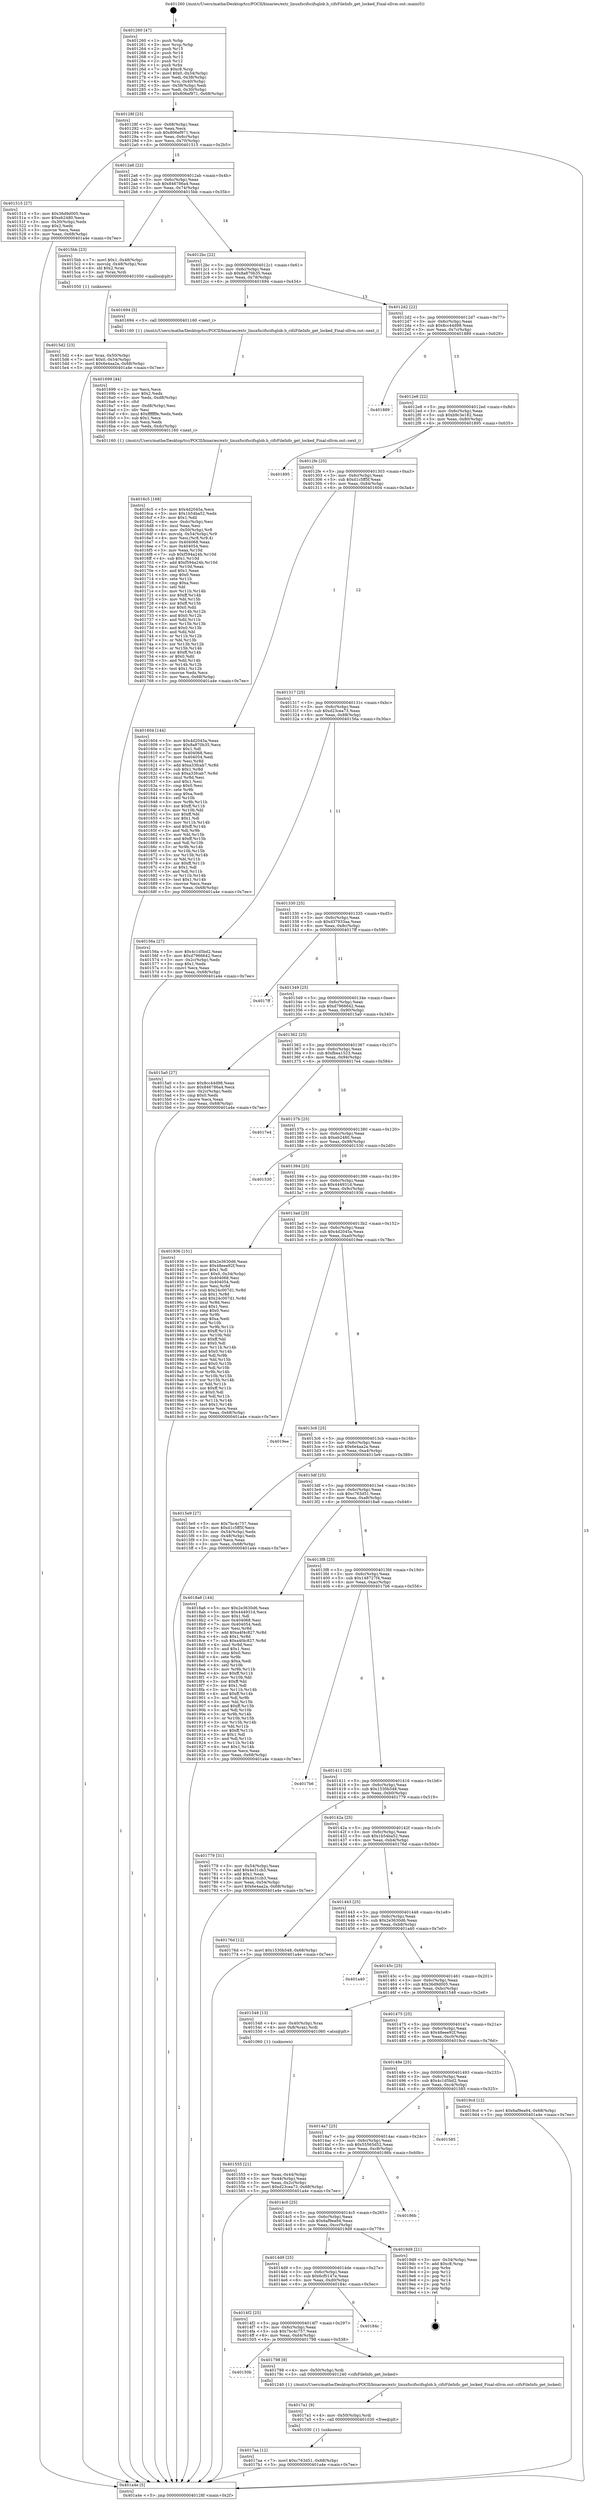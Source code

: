 digraph "0x401260" {
  label = "0x401260 (/mnt/c/Users/mathe/Desktop/tcc/POCII/binaries/extr_linuxfscifscifsglob.h_cifsFileInfo_get_locked_Final-ollvm.out::main(0))"
  labelloc = "t"
  node[shape=record]

  Entry [label="",width=0.3,height=0.3,shape=circle,fillcolor=black,style=filled]
  "0x40128f" [label="{
     0x40128f [23]\l
     | [instrs]\l
     &nbsp;&nbsp;0x40128f \<+3\>: mov -0x68(%rbp),%eax\l
     &nbsp;&nbsp;0x401292 \<+2\>: mov %eax,%ecx\l
     &nbsp;&nbsp;0x401294 \<+6\>: sub $0x806ef971,%ecx\l
     &nbsp;&nbsp;0x40129a \<+3\>: mov %eax,-0x6c(%rbp)\l
     &nbsp;&nbsp;0x40129d \<+3\>: mov %ecx,-0x70(%rbp)\l
     &nbsp;&nbsp;0x4012a0 \<+6\>: je 0000000000401515 \<main+0x2b5\>\l
  }"]
  "0x401515" [label="{
     0x401515 [27]\l
     | [instrs]\l
     &nbsp;&nbsp;0x401515 \<+5\>: mov $0x36d9d005,%eax\l
     &nbsp;&nbsp;0x40151a \<+5\>: mov $0xeb2480,%ecx\l
     &nbsp;&nbsp;0x40151f \<+3\>: mov -0x30(%rbp),%edx\l
     &nbsp;&nbsp;0x401522 \<+3\>: cmp $0x2,%edx\l
     &nbsp;&nbsp;0x401525 \<+3\>: cmovne %ecx,%eax\l
     &nbsp;&nbsp;0x401528 \<+3\>: mov %eax,-0x68(%rbp)\l
     &nbsp;&nbsp;0x40152b \<+5\>: jmp 0000000000401a4e \<main+0x7ee\>\l
  }"]
  "0x4012a6" [label="{
     0x4012a6 [22]\l
     | [instrs]\l
     &nbsp;&nbsp;0x4012a6 \<+5\>: jmp 00000000004012ab \<main+0x4b\>\l
     &nbsp;&nbsp;0x4012ab \<+3\>: mov -0x6c(%rbp),%eax\l
     &nbsp;&nbsp;0x4012ae \<+5\>: sub $0x846786a4,%eax\l
     &nbsp;&nbsp;0x4012b3 \<+3\>: mov %eax,-0x74(%rbp)\l
     &nbsp;&nbsp;0x4012b6 \<+6\>: je 00000000004015bb \<main+0x35b\>\l
  }"]
  "0x401a4e" [label="{
     0x401a4e [5]\l
     | [instrs]\l
     &nbsp;&nbsp;0x401a4e \<+5\>: jmp 000000000040128f \<main+0x2f\>\l
  }"]
  "0x401260" [label="{
     0x401260 [47]\l
     | [instrs]\l
     &nbsp;&nbsp;0x401260 \<+1\>: push %rbp\l
     &nbsp;&nbsp;0x401261 \<+3\>: mov %rsp,%rbp\l
     &nbsp;&nbsp;0x401264 \<+2\>: push %r15\l
     &nbsp;&nbsp;0x401266 \<+2\>: push %r14\l
     &nbsp;&nbsp;0x401268 \<+2\>: push %r13\l
     &nbsp;&nbsp;0x40126a \<+2\>: push %r12\l
     &nbsp;&nbsp;0x40126c \<+1\>: push %rbx\l
     &nbsp;&nbsp;0x40126d \<+7\>: sub $0xc8,%rsp\l
     &nbsp;&nbsp;0x401274 \<+7\>: movl $0x0,-0x34(%rbp)\l
     &nbsp;&nbsp;0x40127b \<+3\>: mov %edi,-0x38(%rbp)\l
     &nbsp;&nbsp;0x40127e \<+4\>: mov %rsi,-0x40(%rbp)\l
     &nbsp;&nbsp;0x401282 \<+3\>: mov -0x38(%rbp),%edi\l
     &nbsp;&nbsp;0x401285 \<+3\>: mov %edi,-0x30(%rbp)\l
     &nbsp;&nbsp;0x401288 \<+7\>: movl $0x806ef971,-0x68(%rbp)\l
  }"]
  Exit [label="",width=0.3,height=0.3,shape=circle,fillcolor=black,style=filled,peripheries=2]
  "0x4015bb" [label="{
     0x4015bb [23]\l
     | [instrs]\l
     &nbsp;&nbsp;0x4015bb \<+7\>: movl $0x1,-0x48(%rbp)\l
     &nbsp;&nbsp;0x4015c2 \<+4\>: movslq -0x48(%rbp),%rax\l
     &nbsp;&nbsp;0x4015c6 \<+4\>: shl $0x2,%rax\l
     &nbsp;&nbsp;0x4015ca \<+3\>: mov %rax,%rdi\l
     &nbsp;&nbsp;0x4015cd \<+5\>: call 0000000000401050 \<malloc@plt\>\l
     | [calls]\l
     &nbsp;&nbsp;0x401050 \{1\} (unknown)\l
  }"]
  "0x4012bc" [label="{
     0x4012bc [22]\l
     | [instrs]\l
     &nbsp;&nbsp;0x4012bc \<+5\>: jmp 00000000004012c1 \<main+0x61\>\l
     &nbsp;&nbsp;0x4012c1 \<+3\>: mov -0x6c(%rbp),%eax\l
     &nbsp;&nbsp;0x4012c4 \<+5\>: sub $0x8a870b35,%eax\l
     &nbsp;&nbsp;0x4012c9 \<+3\>: mov %eax,-0x78(%rbp)\l
     &nbsp;&nbsp;0x4012cc \<+6\>: je 0000000000401694 \<main+0x434\>\l
  }"]
  "0x4017aa" [label="{
     0x4017aa [12]\l
     | [instrs]\l
     &nbsp;&nbsp;0x4017aa \<+7\>: movl $0xc763d51,-0x68(%rbp)\l
     &nbsp;&nbsp;0x4017b1 \<+5\>: jmp 0000000000401a4e \<main+0x7ee\>\l
  }"]
  "0x401694" [label="{
     0x401694 [5]\l
     | [instrs]\l
     &nbsp;&nbsp;0x401694 \<+5\>: call 0000000000401160 \<next_i\>\l
     | [calls]\l
     &nbsp;&nbsp;0x401160 \{1\} (/mnt/c/Users/mathe/Desktop/tcc/POCII/binaries/extr_linuxfscifscifsglob.h_cifsFileInfo_get_locked_Final-ollvm.out::next_i)\l
  }"]
  "0x4012d2" [label="{
     0x4012d2 [22]\l
     | [instrs]\l
     &nbsp;&nbsp;0x4012d2 \<+5\>: jmp 00000000004012d7 \<main+0x77\>\l
     &nbsp;&nbsp;0x4012d7 \<+3\>: mov -0x6c(%rbp),%eax\l
     &nbsp;&nbsp;0x4012da \<+5\>: sub $0x8cc44d98,%eax\l
     &nbsp;&nbsp;0x4012df \<+3\>: mov %eax,-0x7c(%rbp)\l
     &nbsp;&nbsp;0x4012e2 \<+6\>: je 0000000000401889 \<main+0x629\>\l
  }"]
  "0x4017a1" [label="{
     0x4017a1 [9]\l
     | [instrs]\l
     &nbsp;&nbsp;0x4017a1 \<+4\>: mov -0x50(%rbp),%rdi\l
     &nbsp;&nbsp;0x4017a5 \<+5\>: call 0000000000401030 \<free@plt\>\l
     | [calls]\l
     &nbsp;&nbsp;0x401030 \{1\} (unknown)\l
  }"]
  "0x401889" [label="{
     0x401889\l
  }", style=dashed]
  "0x4012e8" [label="{
     0x4012e8 [22]\l
     | [instrs]\l
     &nbsp;&nbsp;0x4012e8 \<+5\>: jmp 00000000004012ed \<main+0x8d\>\l
     &nbsp;&nbsp;0x4012ed \<+3\>: mov -0x6c(%rbp),%eax\l
     &nbsp;&nbsp;0x4012f0 \<+5\>: sub $0xb9c3e182,%eax\l
     &nbsp;&nbsp;0x4012f5 \<+3\>: mov %eax,-0x80(%rbp)\l
     &nbsp;&nbsp;0x4012f8 \<+6\>: je 0000000000401895 \<main+0x635\>\l
  }"]
  "0x40150b" [label="{
     0x40150b\l
  }", style=dashed]
  "0x401895" [label="{
     0x401895\l
  }", style=dashed]
  "0x4012fe" [label="{
     0x4012fe [25]\l
     | [instrs]\l
     &nbsp;&nbsp;0x4012fe \<+5\>: jmp 0000000000401303 \<main+0xa3\>\l
     &nbsp;&nbsp;0x401303 \<+3\>: mov -0x6c(%rbp),%eax\l
     &nbsp;&nbsp;0x401306 \<+5\>: sub $0xd1c5ff5f,%eax\l
     &nbsp;&nbsp;0x40130b \<+6\>: mov %eax,-0x84(%rbp)\l
     &nbsp;&nbsp;0x401311 \<+6\>: je 0000000000401604 \<main+0x3a4\>\l
  }"]
  "0x401798" [label="{
     0x401798 [9]\l
     | [instrs]\l
     &nbsp;&nbsp;0x401798 \<+4\>: mov -0x50(%rbp),%rdi\l
     &nbsp;&nbsp;0x40179c \<+5\>: call 0000000000401240 \<cifsFileInfo_get_locked\>\l
     | [calls]\l
     &nbsp;&nbsp;0x401240 \{1\} (/mnt/c/Users/mathe/Desktop/tcc/POCII/binaries/extr_linuxfscifscifsglob.h_cifsFileInfo_get_locked_Final-ollvm.out::cifsFileInfo_get_locked)\l
  }"]
  "0x401604" [label="{
     0x401604 [144]\l
     | [instrs]\l
     &nbsp;&nbsp;0x401604 \<+5\>: mov $0x4d2045a,%eax\l
     &nbsp;&nbsp;0x401609 \<+5\>: mov $0x8a870b35,%ecx\l
     &nbsp;&nbsp;0x40160e \<+2\>: mov $0x1,%dl\l
     &nbsp;&nbsp;0x401610 \<+7\>: mov 0x404068,%esi\l
     &nbsp;&nbsp;0x401617 \<+7\>: mov 0x404054,%edi\l
     &nbsp;&nbsp;0x40161e \<+3\>: mov %esi,%r8d\l
     &nbsp;&nbsp;0x401621 \<+7\>: add $0xa33fcab7,%r8d\l
     &nbsp;&nbsp;0x401628 \<+4\>: sub $0x1,%r8d\l
     &nbsp;&nbsp;0x40162c \<+7\>: sub $0xa33fcab7,%r8d\l
     &nbsp;&nbsp;0x401633 \<+4\>: imul %r8d,%esi\l
     &nbsp;&nbsp;0x401637 \<+3\>: and $0x1,%esi\l
     &nbsp;&nbsp;0x40163a \<+3\>: cmp $0x0,%esi\l
     &nbsp;&nbsp;0x40163d \<+4\>: sete %r9b\l
     &nbsp;&nbsp;0x401641 \<+3\>: cmp $0xa,%edi\l
     &nbsp;&nbsp;0x401644 \<+4\>: setl %r10b\l
     &nbsp;&nbsp;0x401648 \<+3\>: mov %r9b,%r11b\l
     &nbsp;&nbsp;0x40164b \<+4\>: xor $0xff,%r11b\l
     &nbsp;&nbsp;0x40164f \<+3\>: mov %r10b,%bl\l
     &nbsp;&nbsp;0x401652 \<+3\>: xor $0xff,%bl\l
     &nbsp;&nbsp;0x401655 \<+3\>: xor $0x1,%dl\l
     &nbsp;&nbsp;0x401658 \<+3\>: mov %r11b,%r14b\l
     &nbsp;&nbsp;0x40165b \<+4\>: and $0xff,%r14b\l
     &nbsp;&nbsp;0x40165f \<+3\>: and %dl,%r9b\l
     &nbsp;&nbsp;0x401662 \<+3\>: mov %bl,%r15b\l
     &nbsp;&nbsp;0x401665 \<+4\>: and $0xff,%r15b\l
     &nbsp;&nbsp;0x401669 \<+3\>: and %dl,%r10b\l
     &nbsp;&nbsp;0x40166c \<+3\>: or %r9b,%r14b\l
     &nbsp;&nbsp;0x40166f \<+3\>: or %r10b,%r15b\l
     &nbsp;&nbsp;0x401672 \<+3\>: xor %r15b,%r14b\l
     &nbsp;&nbsp;0x401675 \<+3\>: or %bl,%r11b\l
     &nbsp;&nbsp;0x401678 \<+4\>: xor $0xff,%r11b\l
     &nbsp;&nbsp;0x40167c \<+3\>: or $0x1,%dl\l
     &nbsp;&nbsp;0x40167f \<+3\>: and %dl,%r11b\l
     &nbsp;&nbsp;0x401682 \<+3\>: or %r11b,%r14b\l
     &nbsp;&nbsp;0x401685 \<+4\>: test $0x1,%r14b\l
     &nbsp;&nbsp;0x401689 \<+3\>: cmovne %ecx,%eax\l
     &nbsp;&nbsp;0x40168c \<+3\>: mov %eax,-0x68(%rbp)\l
     &nbsp;&nbsp;0x40168f \<+5\>: jmp 0000000000401a4e \<main+0x7ee\>\l
  }"]
  "0x401317" [label="{
     0x401317 [25]\l
     | [instrs]\l
     &nbsp;&nbsp;0x401317 \<+5\>: jmp 000000000040131c \<main+0xbc\>\l
     &nbsp;&nbsp;0x40131c \<+3\>: mov -0x6c(%rbp),%eax\l
     &nbsp;&nbsp;0x40131f \<+5\>: sub $0xd23cea73,%eax\l
     &nbsp;&nbsp;0x401324 \<+6\>: mov %eax,-0x88(%rbp)\l
     &nbsp;&nbsp;0x40132a \<+6\>: je 000000000040156a \<main+0x30a\>\l
  }"]
  "0x4014f2" [label="{
     0x4014f2 [25]\l
     | [instrs]\l
     &nbsp;&nbsp;0x4014f2 \<+5\>: jmp 00000000004014f7 \<main+0x297\>\l
     &nbsp;&nbsp;0x4014f7 \<+3\>: mov -0x6c(%rbp),%eax\l
     &nbsp;&nbsp;0x4014fa \<+5\>: sub $0x7bc4c757,%eax\l
     &nbsp;&nbsp;0x4014ff \<+6\>: mov %eax,-0xd4(%rbp)\l
     &nbsp;&nbsp;0x401505 \<+6\>: je 0000000000401798 \<main+0x538\>\l
  }"]
  "0x40156a" [label="{
     0x40156a [27]\l
     | [instrs]\l
     &nbsp;&nbsp;0x40156a \<+5\>: mov $0x4c1d5bd2,%eax\l
     &nbsp;&nbsp;0x40156f \<+5\>: mov $0xd7966642,%ecx\l
     &nbsp;&nbsp;0x401574 \<+3\>: mov -0x2c(%rbp),%edx\l
     &nbsp;&nbsp;0x401577 \<+3\>: cmp $0x1,%edx\l
     &nbsp;&nbsp;0x40157a \<+3\>: cmovl %ecx,%eax\l
     &nbsp;&nbsp;0x40157d \<+3\>: mov %eax,-0x68(%rbp)\l
     &nbsp;&nbsp;0x401580 \<+5\>: jmp 0000000000401a4e \<main+0x7ee\>\l
  }"]
  "0x401330" [label="{
     0x401330 [25]\l
     | [instrs]\l
     &nbsp;&nbsp;0x401330 \<+5\>: jmp 0000000000401335 \<main+0xd5\>\l
     &nbsp;&nbsp;0x401335 \<+3\>: mov -0x6c(%rbp),%eax\l
     &nbsp;&nbsp;0x401338 \<+5\>: sub $0xd37933aa,%eax\l
     &nbsp;&nbsp;0x40133d \<+6\>: mov %eax,-0x8c(%rbp)\l
     &nbsp;&nbsp;0x401343 \<+6\>: je 00000000004017ff \<main+0x59f\>\l
  }"]
  "0x40184c" [label="{
     0x40184c\l
  }", style=dashed]
  "0x4017ff" [label="{
     0x4017ff\l
  }", style=dashed]
  "0x401349" [label="{
     0x401349 [25]\l
     | [instrs]\l
     &nbsp;&nbsp;0x401349 \<+5\>: jmp 000000000040134e \<main+0xee\>\l
     &nbsp;&nbsp;0x40134e \<+3\>: mov -0x6c(%rbp),%eax\l
     &nbsp;&nbsp;0x401351 \<+5\>: sub $0xd7966642,%eax\l
     &nbsp;&nbsp;0x401356 \<+6\>: mov %eax,-0x90(%rbp)\l
     &nbsp;&nbsp;0x40135c \<+6\>: je 00000000004015a0 \<main+0x340\>\l
  }"]
  "0x4014d9" [label="{
     0x4014d9 [25]\l
     | [instrs]\l
     &nbsp;&nbsp;0x4014d9 \<+5\>: jmp 00000000004014de \<main+0x27e\>\l
     &nbsp;&nbsp;0x4014de \<+3\>: mov -0x6c(%rbp),%eax\l
     &nbsp;&nbsp;0x4014e1 \<+5\>: sub $0x6cf0147e,%eax\l
     &nbsp;&nbsp;0x4014e6 \<+6\>: mov %eax,-0xd0(%rbp)\l
     &nbsp;&nbsp;0x4014ec \<+6\>: je 000000000040184c \<main+0x5ec\>\l
  }"]
  "0x4015a0" [label="{
     0x4015a0 [27]\l
     | [instrs]\l
     &nbsp;&nbsp;0x4015a0 \<+5\>: mov $0x8cc44d98,%eax\l
     &nbsp;&nbsp;0x4015a5 \<+5\>: mov $0x846786a4,%ecx\l
     &nbsp;&nbsp;0x4015aa \<+3\>: mov -0x2c(%rbp),%edx\l
     &nbsp;&nbsp;0x4015ad \<+3\>: cmp $0x0,%edx\l
     &nbsp;&nbsp;0x4015b0 \<+3\>: cmove %ecx,%eax\l
     &nbsp;&nbsp;0x4015b3 \<+3\>: mov %eax,-0x68(%rbp)\l
     &nbsp;&nbsp;0x4015b6 \<+5\>: jmp 0000000000401a4e \<main+0x7ee\>\l
  }"]
  "0x401362" [label="{
     0x401362 [25]\l
     | [instrs]\l
     &nbsp;&nbsp;0x401362 \<+5\>: jmp 0000000000401367 \<main+0x107\>\l
     &nbsp;&nbsp;0x401367 \<+3\>: mov -0x6c(%rbp),%eax\l
     &nbsp;&nbsp;0x40136a \<+5\>: sub $0xfbea1523,%eax\l
     &nbsp;&nbsp;0x40136f \<+6\>: mov %eax,-0x94(%rbp)\l
     &nbsp;&nbsp;0x401375 \<+6\>: je 00000000004017e4 \<main+0x584\>\l
  }"]
  "0x4019d9" [label="{
     0x4019d9 [21]\l
     | [instrs]\l
     &nbsp;&nbsp;0x4019d9 \<+3\>: mov -0x34(%rbp),%eax\l
     &nbsp;&nbsp;0x4019dc \<+7\>: add $0xc8,%rsp\l
     &nbsp;&nbsp;0x4019e3 \<+1\>: pop %rbx\l
     &nbsp;&nbsp;0x4019e4 \<+2\>: pop %r12\l
     &nbsp;&nbsp;0x4019e6 \<+2\>: pop %r13\l
     &nbsp;&nbsp;0x4019e8 \<+2\>: pop %r14\l
     &nbsp;&nbsp;0x4019ea \<+2\>: pop %r15\l
     &nbsp;&nbsp;0x4019ec \<+1\>: pop %rbp\l
     &nbsp;&nbsp;0x4019ed \<+1\>: ret\l
  }"]
  "0x4017e4" [label="{
     0x4017e4\l
  }", style=dashed]
  "0x40137b" [label="{
     0x40137b [25]\l
     | [instrs]\l
     &nbsp;&nbsp;0x40137b \<+5\>: jmp 0000000000401380 \<main+0x120\>\l
     &nbsp;&nbsp;0x401380 \<+3\>: mov -0x6c(%rbp),%eax\l
     &nbsp;&nbsp;0x401383 \<+5\>: sub $0xeb2480,%eax\l
     &nbsp;&nbsp;0x401388 \<+6\>: mov %eax,-0x98(%rbp)\l
     &nbsp;&nbsp;0x40138e \<+6\>: je 0000000000401530 \<main+0x2d0\>\l
  }"]
  "0x4014c0" [label="{
     0x4014c0 [25]\l
     | [instrs]\l
     &nbsp;&nbsp;0x4014c0 \<+5\>: jmp 00000000004014c5 \<main+0x265\>\l
     &nbsp;&nbsp;0x4014c5 \<+3\>: mov -0x6c(%rbp),%eax\l
     &nbsp;&nbsp;0x4014c8 \<+5\>: sub $0x6af9ea94,%eax\l
     &nbsp;&nbsp;0x4014cd \<+6\>: mov %eax,-0xcc(%rbp)\l
     &nbsp;&nbsp;0x4014d3 \<+6\>: je 00000000004019d9 \<main+0x779\>\l
  }"]
  "0x401530" [label="{
     0x401530\l
  }", style=dashed]
  "0x401394" [label="{
     0x401394 [25]\l
     | [instrs]\l
     &nbsp;&nbsp;0x401394 \<+5\>: jmp 0000000000401399 \<main+0x139\>\l
     &nbsp;&nbsp;0x401399 \<+3\>: mov -0x6c(%rbp),%eax\l
     &nbsp;&nbsp;0x40139c \<+5\>: sub $0x444931d,%eax\l
     &nbsp;&nbsp;0x4013a1 \<+6\>: mov %eax,-0x9c(%rbp)\l
     &nbsp;&nbsp;0x4013a7 \<+6\>: je 0000000000401936 \<main+0x6d6\>\l
  }"]
  "0x40186b" [label="{
     0x40186b\l
  }", style=dashed]
  "0x401936" [label="{
     0x401936 [151]\l
     | [instrs]\l
     &nbsp;&nbsp;0x401936 \<+5\>: mov $0x2e3630d6,%eax\l
     &nbsp;&nbsp;0x40193b \<+5\>: mov $0x48eee92f,%ecx\l
     &nbsp;&nbsp;0x401940 \<+2\>: mov $0x1,%dl\l
     &nbsp;&nbsp;0x401942 \<+7\>: movl $0x0,-0x34(%rbp)\l
     &nbsp;&nbsp;0x401949 \<+7\>: mov 0x404068,%esi\l
     &nbsp;&nbsp;0x401950 \<+7\>: mov 0x404054,%edi\l
     &nbsp;&nbsp;0x401957 \<+3\>: mov %esi,%r8d\l
     &nbsp;&nbsp;0x40195a \<+7\>: sub $0x24c007d1,%r8d\l
     &nbsp;&nbsp;0x401961 \<+4\>: sub $0x1,%r8d\l
     &nbsp;&nbsp;0x401965 \<+7\>: add $0x24c007d1,%r8d\l
     &nbsp;&nbsp;0x40196c \<+4\>: imul %r8d,%esi\l
     &nbsp;&nbsp;0x401970 \<+3\>: and $0x1,%esi\l
     &nbsp;&nbsp;0x401973 \<+3\>: cmp $0x0,%esi\l
     &nbsp;&nbsp;0x401976 \<+4\>: sete %r9b\l
     &nbsp;&nbsp;0x40197a \<+3\>: cmp $0xa,%edi\l
     &nbsp;&nbsp;0x40197d \<+4\>: setl %r10b\l
     &nbsp;&nbsp;0x401981 \<+3\>: mov %r9b,%r11b\l
     &nbsp;&nbsp;0x401984 \<+4\>: xor $0xff,%r11b\l
     &nbsp;&nbsp;0x401988 \<+3\>: mov %r10b,%bl\l
     &nbsp;&nbsp;0x40198b \<+3\>: xor $0xff,%bl\l
     &nbsp;&nbsp;0x40198e \<+3\>: xor $0x0,%dl\l
     &nbsp;&nbsp;0x401991 \<+3\>: mov %r11b,%r14b\l
     &nbsp;&nbsp;0x401994 \<+4\>: and $0x0,%r14b\l
     &nbsp;&nbsp;0x401998 \<+3\>: and %dl,%r9b\l
     &nbsp;&nbsp;0x40199b \<+3\>: mov %bl,%r15b\l
     &nbsp;&nbsp;0x40199e \<+4\>: and $0x0,%r15b\l
     &nbsp;&nbsp;0x4019a2 \<+3\>: and %dl,%r10b\l
     &nbsp;&nbsp;0x4019a5 \<+3\>: or %r9b,%r14b\l
     &nbsp;&nbsp;0x4019a8 \<+3\>: or %r10b,%r15b\l
     &nbsp;&nbsp;0x4019ab \<+3\>: xor %r15b,%r14b\l
     &nbsp;&nbsp;0x4019ae \<+3\>: or %bl,%r11b\l
     &nbsp;&nbsp;0x4019b1 \<+4\>: xor $0xff,%r11b\l
     &nbsp;&nbsp;0x4019b5 \<+3\>: or $0x0,%dl\l
     &nbsp;&nbsp;0x4019b8 \<+3\>: and %dl,%r11b\l
     &nbsp;&nbsp;0x4019bb \<+3\>: or %r11b,%r14b\l
     &nbsp;&nbsp;0x4019be \<+4\>: test $0x1,%r14b\l
     &nbsp;&nbsp;0x4019c2 \<+3\>: cmovne %ecx,%eax\l
     &nbsp;&nbsp;0x4019c5 \<+3\>: mov %eax,-0x68(%rbp)\l
     &nbsp;&nbsp;0x4019c8 \<+5\>: jmp 0000000000401a4e \<main+0x7ee\>\l
  }"]
  "0x4013ad" [label="{
     0x4013ad [25]\l
     | [instrs]\l
     &nbsp;&nbsp;0x4013ad \<+5\>: jmp 00000000004013b2 \<main+0x152\>\l
     &nbsp;&nbsp;0x4013b2 \<+3\>: mov -0x6c(%rbp),%eax\l
     &nbsp;&nbsp;0x4013b5 \<+5\>: sub $0x4d2045a,%eax\l
     &nbsp;&nbsp;0x4013ba \<+6\>: mov %eax,-0xa0(%rbp)\l
     &nbsp;&nbsp;0x4013c0 \<+6\>: je 00000000004019ee \<main+0x78e\>\l
  }"]
  "0x4014a7" [label="{
     0x4014a7 [25]\l
     | [instrs]\l
     &nbsp;&nbsp;0x4014a7 \<+5\>: jmp 00000000004014ac \<main+0x24c\>\l
     &nbsp;&nbsp;0x4014ac \<+3\>: mov -0x6c(%rbp),%eax\l
     &nbsp;&nbsp;0x4014af \<+5\>: sub $0x55565d52,%eax\l
     &nbsp;&nbsp;0x4014b4 \<+6\>: mov %eax,-0xc8(%rbp)\l
     &nbsp;&nbsp;0x4014ba \<+6\>: je 000000000040186b \<main+0x60b\>\l
  }"]
  "0x4019ee" [label="{
     0x4019ee\l
  }", style=dashed]
  "0x4013c6" [label="{
     0x4013c6 [25]\l
     | [instrs]\l
     &nbsp;&nbsp;0x4013c6 \<+5\>: jmp 00000000004013cb \<main+0x16b\>\l
     &nbsp;&nbsp;0x4013cb \<+3\>: mov -0x6c(%rbp),%eax\l
     &nbsp;&nbsp;0x4013ce \<+5\>: sub $0x6e4aa2a,%eax\l
     &nbsp;&nbsp;0x4013d3 \<+6\>: mov %eax,-0xa4(%rbp)\l
     &nbsp;&nbsp;0x4013d9 \<+6\>: je 00000000004015e9 \<main+0x389\>\l
  }"]
  "0x401585" [label="{
     0x401585\l
  }", style=dashed]
  "0x4015e9" [label="{
     0x4015e9 [27]\l
     | [instrs]\l
     &nbsp;&nbsp;0x4015e9 \<+5\>: mov $0x7bc4c757,%eax\l
     &nbsp;&nbsp;0x4015ee \<+5\>: mov $0xd1c5ff5f,%ecx\l
     &nbsp;&nbsp;0x4015f3 \<+3\>: mov -0x54(%rbp),%edx\l
     &nbsp;&nbsp;0x4015f6 \<+3\>: cmp -0x48(%rbp),%edx\l
     &nbsp;&nbsp;0x4015f9 \<+3\>: cmovl %ecx,%eax\l
     &nbsp;&nbsp;0x4015fc \<+3\>: mov %eax,-0x68(%rbp)\l
     &nbsp;&nbsp;0x4015ff \<+5\>: jmp 0000000000401a4e \<main+0x7ee\>\l
  }"]
  "0x4013df" [label="{
     0x4013df [25]\l
     | [instrs]\l
     &nbsp;&nbsp;0x4013df \<+5\>: jmp 00000000004013e4 \<main+0x184\>\l
     &nbsp;&nbsp;0x4013e4 \<+3\>: mov -0x6c(%rbp),%eax\l
     &nbsp;&nbsp;0x4013e7 \<+5\>: sub $0xc763d51,%eax\l
     &nbsp;&nbsp;0x4013ec \<+6\>: mov %eax,-0xa8(%rbp)\l
     &nbsp;&nbsp;0x4013f2 \<+6\>: je 00000000004018a6 \<main+0x646\>\l
  }"]
  "0x40148e" [label="{
     0x40148e [25]\l
     | [instrs]\l
     &nbsp;&nbsp;0x40148e \<+5\>: jmp 0000000000401493 \<main+0x233\>\l
     &nbsp;&nbsp;0x401493 \<+3\>: mov -0x6c(%rbp),%eax\l
     &nbsp;&nbsp;0x401496 \<+5\>: sub $0x4c1d5bd2,%eax\l
     &nbsp;&nbsp;0x40149b \<+6\>: mov %eax,-0xc4(%rbp)\l
     &nbsp;&nbsp;0x4014a1 \<+6\>: je 0000000000401585 \<main+0x325\>\l
  }"]
  "0x4018a6" [label="{
     0x4018a6 [144]\l
     | [instrs]\l
     &nbsp;&nbsp;0x4018a6 \<+5\>: mov $0x2e3630d6,%eax\l
     &nbsp;&nbsp;0x4018ab \<+5\>: mov $0x444931d,%ecx\l
     &nbsp;&nbsp;0x4018b0 \<+2\>: mov $0x1,%dl\l
     &nbsp;&nbsp;0x4018b2 \<+7\>: mov 0x404068,%esi\l
     &nbsp;&nbsp;0x4018b9 \<+7\>: mov 0x404054,%edi\l
     &nbsp;&nbsp;0x4018c0 \<+3\>: mov %esi,%r8d\l
     &nbsp;&nbsp;0x4018c3 \<+7\>: add $0xa4f4c827,%r8d\l
     &nbsp;&nbsp;0x4018ca \<+4\>: sub $0x1,%r8d\l
     &nbsp;&nbsp;0x4018ce \<+7\>: sub $0xa4f4c827,%r8d\l
     &nbsp;&nbsp;0x4018d5 \<+4\>: imul %r8d,%esi\l
     &nbsp;&nbsp;0x4018d9 \<+3\>: and $0x1,%esi\l
     &nbsp;&nbsp;0x4018dc \<+3\>: cmp $0x0,%esi\l
     &nbsp;&nbsp;0x4018df \<+4\>: sete %r9b\l
     &nbsp;&nbsp;0x4018e3 \<+3\>: cmp $0xa,%edi\l
     &nbsp;&nbsp;0x4018e6 \<+4\>: setl %r10b\l
     &nbsp;&nbsp;0x4018ea \<+3\>: mov %r9b,%r11b\l
     &nbsp;&nbsp;0x4018ed \<+4\>: xor $0xff,%r11b\l
     &nbsp;&nbsp;0x4018f1 \<+3\>: mov %r10b,%bl\l
     &nbsp;&nbsp;0x4018f4 \<+3\>: xor $0xff,%bl\l
     &nbsp;&nbsp;0x4018f7 \<+3\>: xor $0x1,%dl\l
     &nbsp;&nbsp;0x4018fa \<+3\>: mov %r11b,%r14b\l
     &nbsp;&nbsp;0x4018fd \<+4\>: and $0xff,%r14b\l
     &nbsp;&nbsp;0x401901 \<+3\>: and %dl,%r9b\l
     &nbsp;&nbsp;0x401904 \<+3\>: mov %bl,%r15b\l
     &nbsp;&nbsp;0x401907 \<+4\>: and $0xff,%r15b\l
     &nbsp;&nbsp;0x40190b \<+3\>: and %dl,%r10b\l
     &nbsp;&nbsp;0x40190e \<+3\>: or %r9b,%r14b\l
     &nbsp;&nbsp;0x401911 \<+3\>: or %r10b,%r15b\l
     &nbsp;&nbsp;0x401914 \<+3\>: xor %r15b,%r14b\l
     &nbsp;&nbsp;0x401917 \<+3\>: or %bl,%r11b\l
     &nbsp;&nbsp;0x40191a \<+4\>: xor $0xff,%r11b\l
     &nbsp;&nbsp;0x40191e \<+3\>: or $0x1,%dl\l
     &nbsp;&nbsp;0x401921 \<+3\>: and %dl,%r11b\l
     &nbsp;&nbsp;0x401924 \<+3\>: or %r11b,%r14b\l
     &nbsp;&nbsp;0x401927 \<+4\>: test $0x1,%r14b\l
     &nbsp;&nbsp;0x40192b \<+3\>: cmovne %ecx,%eax\l
     &nbsp;&nbsp;0x40192e \<+3\>: mov %eax,-0x68(%rbp)\l
     &nbsp;&nbsp;0x401931 \<+5\>: jmp 0000000000401a4e \<main+0x7ee\>\l
  }"]
  "0x4013f8" [label="{
     0x4013f8 [25]\l
     | [instrs]\l
     &nbsp;&nbsp;0x4013f8 \<+5\>: jmp 00000000004013fd \<main+0x19d\>\l
     &nbsp;&nbsp;0x4013fd \<+3\>: mov -0x6c(%rbp),%eax\l
     &nbsp;&nbsp;0x401400 \<+5\>: sub $0x148727f4,%eax\l
     &nbsp;&nbsp;0x401405 \<+6\>: mov %eax,-0xac(%rbp)\l
     &nbsp;&nbsp;0x40140b \<+6\>: je 00000000004017b6 \<main+0x556\>\l
  }"]
  "0x4019cd" [label="{
     0x4019cd [12]\l
     | [instrs]\l
     &nbsp;&nbsp;0x4019cd \<+7\>: movl $0x6af9ea94,-0x68(%rbp)\l
     &nbsp;&nbsp;0x4019d4 \<+5\>: jmp 0000000000401a4e \<main+0x7ee\>\l
  }"]
  "0x4017b6" [label="{
     0x4017b6\l
  }", style=dashed]
  "0x401411" [label="{
     0x401411 [25]\l
     | [instrs]\l
     &nbsp;&nbsp;0x401411 \<+5\>: jmp 0000000000401416 \<main+0x1b6\>\l
     &nbsp;&nbsp;0x401416 \<+3\>: mov -0x6c(%rbp),%eax\l
     &nbsp;&nbsp;0x401419 \<+5\>: sub $0x1530b548,%eax\l
     &nbsp;&nbsp;0x40141e \<+6\>: mov %eax,-0xb0(%rbp)\l
     &nbsp;&nbsp;0x401424 \<+6\>: je 0000000000401779 \<main+0x519\>\l
  }"]
  "0x4016c5" [label="{
     0x4016c5 [168]\l
     | [instrs]\l
     &nbsp;&nbsp;0x4016c5 \<+5\>: mov $0x4d2045a,%ecx\l
     &nbsp;&nbsp;0x4016ca \<+5\>: mov $0x1b54ba52,%edx\l
     &nbsp;&nbsp;0x4016cf \<+3\>: mov $0x1,%dil\l
     &nbsp;&nbsp;0x4016d2 \<+6\>: mov -0xdc(%rbp),%esi\l
     &nbsp;&nbsp;0x4016d8 \<+3\>: imul %eax,%esi\l
     &nbsp;&nbsp;0x4016db \<+4\>: mov -0x50(%rbp),%r8\l
     &nbsp;&nbsp;0x4016df \<+4\>: movslq -0x54(%rbp),%r9\l
     &nbsp;&nbsp;0x4016e3 \<+4\>: mov %esi,(%r8,%r9,4)\l
     &nbsp;&nbsp;0x4016e7 \<+7\>: mov 0x404068,%eax\l
     &nbsp;&nbsp;0x4016ee \<+7\>: mov 0x404054,%esi\l
     &nbsp;&nbsp;0x4016f5 \<+3\>: mov %eax,%r10d\l
     &nbsp;&nbsp;0x4016f8 \<+7\>: sub $0xf594a24b,%r10d\l
     &nbsp;&nbsp;0x4016ff \<+4\>: sub $0x1,%r10d\l
     &nbsp;&nbsp;0x401703 \<+7\>: add $0xf594a24b,%r10d\l
     &nbsp;&nbsp;0x40170a \<+4\>: imul %r10d,%eax\l
     &nbsp;&nbsp;0x40170e \<+3\>: and $0x1,%eax\l
     &nbsp;&nbsp;0x401711 \<+3\>: cmp $0x0,%eax\l
     &nbsp;&nbsp;0x401714 \<+4\>: sete %r11b\l
     &nbsp;&nbsp;0x401718 \<+3\>: cmp $0xa,%esi\l
     &nbsp;&nbsp;0x40171b \<+3\>: setl %bl\l
     &nbsp;&nbsp;0x40171e \<+3\>: mov %r11b,%r14b\l
     &nbsp;&nbsp;0x401721 \<+4\>: xor $0xff,%r14b\l
     &nbsp;&nbsp;0x401725 \<+3\>: mov %bl,%r15b\l
     &nbsp;&nbsp;0x401728 \<+4\>: xor $0xff,%r15b\l
     &nbsp;&nbsp;0x40172c \<+4\>: xor $0x0,%dil\l
     &nbsp;&nbsp;0x401730 \<+3\>: mov %r14b,%r12b\l
     &nbsp;&nbsp;0x401733 \<+4\>: and $0x0,%r12b\l
     &nbsp;&nbsp;0x401737 \<+3\>: and %dil,%r11b\l
     &nbsp;&nbsp;0x40173a \<+3\>: mov %r15b,%r13b\l
     &nbsp;&nbsp;0x40173d \<+4\>: and $0x0,%r13b\l
     &nbsp;&nbsp;0x401741 \<+3\>: and %dil,%bl\l
     &nbsp;&nbsp;0x401744 \<+3\>: or %r11b,%r12b\l
     &nbsp;&nbsp;0x401747 \<+3\>: or %bl,%r13b\l
     &nbsp;&nbsp;0x40174a \<+3\>: xor %r13b,%r12b\l
     &nbsp;&nbsp;0x40174d \<+3\>: or %r15b,%r14b\l
     &nbsp;&nbsp;0x401750 \<+4\>: xor $0xff,%r14b\l
     &nbsp;&nbsp;0x401754 \<+4\>: or $0x0,%dil\l
     &nbsp;&nbsp;0x401758 \<+3\>: and %dil,%r14b\l
     &nbsp;&nbsp;0x40175b \<+3\>: or %r14b,%r12b\l
     &nbsp;&nbsp;0x40175e \<+4\>: test $0x1,%r12b\l
     &nbsp;&nbsp;0x401762 \<+3\>: cmovne %edx,%ecx\l
     &nbsp;&nbsp;0x401765 \<+3\>: mov %ecx,-0x68(%rbp)\l
     &nbsp;&nbsp;0x401768 \<+5\>: jmp 0000000000401a4e \<main+0x7ee\>\l
  }"]
  "0x401779" [label="{
     0x401779 [31]\l
     | [instrs]\l
     &nbsp;&nbsp;0x401779 \<+3\>: mov -0x54(%rbp),%eax\l
     &nbsp;&nbsp;0x40177c \<+5\>: add $0x4e31cb3,%eax\l
     &nbsp;&nbsp;0x401781 \<+3\>: add $0x1,%eax\l
     &nbsp;&nbsp;0x401784 \<+5\>: sub $0x4e31cb3,%eax\l
     &nbsp;&nbsp;0x401789 \<+3\>: mov %eax,-0x54(%rbp)\l
     &nbsp;&nbsp;0x40178c \<+7\>: movl $0x6e4aa2a,-0x68(%rbp)\l
     &nbsp;&nbsp;0x401793 \<+5\>: jmp 0000000000401a4e \<main+0x7ee\>\l
  }"]
  "0x40142a" [label="{
     0x40142a [25]\l
     | [instrs]\l
     &nbsp;&nbsp;0x40142a \<+5\>: jmp 000000000040142f \<main+0x1cf\>\l
     &nbsp;&nbsp;0x40142f \<+3\>: mov -0x6c(%rbp),%eax\l
     &nbsp;&nbsp;0x401432 \<+5\>: sub $0x1b54ba52,%eax\l
     &nbsp;&nbsp;0x401437 \<+6\>: mov %eax,-0xb4(%rbp)\l
     &nbsp;&nbsp;0x40143d \<+6\>: je 000000000040176d \<main+0x50d\>\l
  }"]
  "0x401699" [label="{
     0x401699 [44]\l
     | [instrs]\l
     &nbsp;&nbsp;0x401699 \<+2\>: xor %ecx,%ecx\l
     &nbsp;&nbsp;0x40169b \<+5\>: mov $0x2,%edx\l
     &nbsp;&nbsp;0x4016a0 \<+6\>: mov %edx,-0xd8(%rbp)\l
     &nbsp;&nbsp;0x4016a6 \<+1\>: cltd\l
     &nbsp;&nbsp;0x4016a7 \<+6\>: mov -0xd8(%rbp),%esi\l
     &nbsp;&nbsp;0x4016ad \<+2\>: idiv %esi\l
     &nbsp;&nbsp;0x4016af \<+6\>: imul $0xfffffffe,%edx,%edx\l
     &nbsp;&nbsp;0x4016b5 \<+3\>: sub $0x1,%ecx\l
     &nbsp;&nbsp;0x4016b8 \<+2\>: sub %ecx,%edx\l
     &nbsp;&nbsp;0x4016ba \<+6\>: mov %edx,-0xdc(%rbp)\l
     &nbsp;&nbsp;0x4016c0 \<+5\>: call 0000000000401160 \<next_i\>\l
     | [calls]\l
     &nbsp;&nbsp;0x401160 \{1\} (/mnt/c/Users/mathe/Desktop/tcc/POCII/binaries/extr_linuxfscifscifsglob.h_cifsFileInfo_get_locked_Final-ollvm.out::next_i)\l
  }"]
  "0x40176d" [label="{
     0x40176d [12]\l
     | [instrs]\l
     &nbsp;&nbsp;0x40176d \<+7\>: movl $0x1530b548,-0x68(%rbp)\l
     &nbsp;&nbsp;0x401774 \<+5\>: jmp 0000000000401a4e \<main+0x7ee\>\l
  }"]
  "0x401443" [label="{
     0x401443 [25]\l
     | [instrs]\l
     &nbsp;&nbsp;0x401443 \<+5\>: jmp 0000000000401448 \<main+0x1e8\>\l
     &nbsp;&nbsp;0x401448 \<+3\>: mov -0x6c(%rbp),%eax\l
     &nbsp;&nbsp;0x40144b \<+5\>: sub $0x2e3630d6,%eax\l
     &nbsp;&nbsp;0x401450 \<+6\>: mov %eax,-0xb8(%rbp)\l
     &nbsp;&nbsp;0x401456 \<+6\>: je 0000000000401a40 \<main+0x7e0\>\l
  }"]
  "0x4015d2" [label="{
     0x4015d2 [23]\l
     | [instrs]\l
     &nbsp;&nbsp;0x4015d2 \<+4\>: mov %rax,-0x50(%rbp)\l
     &nbsp;&nbsp;0x4015d6 \<+7\>: movl $0x0,-0x54(%rbp)\l
     &nbsp;&nbsp;0x4015dd \<+7\>: movl $0x6e4aa2a,-0x68(%rbp)\l
     &nbsp;&nbsp;0x4015e4 \<+5\>: jmp 0000000000401a4e \<main+0x7ee\>\l
  }"]
  "0x401a40" [label="{
     0x401a40\l
  }", style=dashed]
  "0x40145c" [label="{
     0x40145c [25]\l
     | [instrs]\l
     &nbsp;&nbsp;0x40145c \<+5\>: jmp 0000000000401461 \<main+0x201\>\l
     &nbsp;&nbsp;0x401461 \<+3\>: mov -0x6c(%rbp),%eax\l
     &nbsp;&nbsp;0x401464 \<+5\>: sub $0x36d9d005,%eax\l
     &nbsp;&nbsp;0x401469 \<+6\>: mov %eax,-0xbc(%rbp)\l
     &nbsp;&nbsp;0x40146f \<+6\>: je 0000000000401548 \<main+0x2e8\>\l
  }"]
  "0x401555" [label="{
     0x401555 [21]\l
     | [instrs]\l
     &nbsp;&nbsp;0x401555 \<+3\>: mov %eax,-0x44(%rbp)\l
     &nbsp;&nbsp;0x401558 \<+3\>: mov -0x44(%rbp),%eax\l
     &nbsp;&nbsp;0x40155b \<+3\>: mov %eax,-0x2c(%rbp)\l
     &nbsp;&nbsp;0x40155e \<+7\>: movl $0xd23cea73,-0x68(%rbp)\l
     &nbsp;&nbsp;0x401565 \<+5\>: jmp 0000000000401a4e \<main+0x7ee\>\l
  }"]
  "0x401548" [label="{
     0x401548 [13]\l
     | [instrs]\l
     &nbsp;&nbsp;0x401548 \<+4\>: mov -0x40(%rbp),%rax\l
     &nbsp;&nbsp;0x40154c \<+4\>: mov 0x8(%rax),%rdi\l
     &nbsp;&nbsp;0x401550 \<+5\>: call 0000000000401060 \<atoi@plt\>\l
     | [calls]\l
     &nbsp;&nbsp;0x401060 \{1\} (unknown)\l
  }"]
  "0x401475" [label="{
     0x401475 [25]\l
     | [instrs]\l
     &nbsp;&nbsp;0x401475 \<+5\>: jmp 000000000040147a \<main+0x21a\>\l
     &nbsp;&nbsp;0x40147a \<+3\>: mov -0x6c(%rbp),%eax\l
     &nbsp;&nbsp;0x40147d \<+5\>: sub $0x48eee92f,%eax\l
     &nbsp;&nbsp;0x401482 \<+6\>: mov %eax,-0xc0(%rbp)\l
     &nbsp;&nbsp;0x401488 \<+6\>: je 00000000004019cd \<main+0x76d\>\l
  }"]
  Entry -> "0x401260" [label=" 1"]
  "0x40128f" -> "0x401515" [label=" 1"]
  "0x40128f" -> "0x4012a6" [label=" 15"]
  "0x401515" -> "0x401a4e" [label=" 1"]
  "0x401260" -> "0x40128f" [label=" 1"]
  "0x401a4e" -> "0x40128f" [label=" 15"]
  "0x4019d9" -> Exit [label=" 1"]
  "0x4012a6" -> "0x4015bb" [label=" 1"]
  "0x4012a6" -> "0x4012bc" [label=" 14"]
  "0x4019cd" -> "0x401a4e" [label=" 1"]
  "0x4012bc" -> "0x401694" [label=" 1"]
  "0x4012bc" -> "0x4012d2" [label=" 13"]
  "0x401936" -> "0x401a4e" [label=" 1"]
  "0x4012d2" -> "0x401889" [label=" 0"]
  "0x4012d2" -> "0x4012e8" [label=" 13"]
  "0x4018a6" -> "0x401a4e" [label=" 1"]
  "0x4012e8" -> "0x401895" [label=" 0"]
  "0x4012e8" -> "0x4012fe" [label=" 13"]
  "0x4017aa" -> "0x401a4e" [label=" 1"]
  "0x4012fe" -> "0x401604" [label=" 1"]
  "0x4012fe" -> "0x401317" [label=" 12"]
  "0x4017a1" -> "0x4017aa" [label=" 1"]
  "0x401317" -> "0x40156a" [label=" 1"]
  "0x401317" -> "0x401330" [label=" 11"]
  "0x4014f2" -> "0x40150b" [label=" 0"]
  "0x401330" -> "0x4017ff" [label=" 0"]
  "0x401330" -> "0x401349" [label=" 11"]
  "0x4014f2" -> "0x401798" [label=" 1"]
  "0x401349" -> "0x4015a0" [label=" 1"]
  "0x401349" -> "0x401362" [label=" 10"]
  "0x4014d9" -> "0x4014f2" [label=" 1"]
  "0x401362" -> "0x4017e4" [label=" 0"]
  "0x401362" -> "0x40137b" [label=" 10"]
  "0x4014d9" -> "0x40184c" [label=" 0"]
  "0x40137b" -> "0x401530" [label=" 0"]
  "0x40137b" -> "0x401394" [label=" 10"]
  "0x4014c0" -> "0x4014d9" [label=" 1"]
  "0x401394" -> "0x401936" [label=" 1"]
  "0x401394" -> "0x4013ad" [label=" 9"]
  "0x4014c0" -> "0x4019d9" [label=" 1"]
  "0x4013ad" -> "0x4019ee" [label=" 0"]
  "0x4013ad" -> "0x4013c6" [label=" 9"]
  "0x4014a7" -> "0x4014c0" [label=" 2"]
  "0x4013c6" -> "0x4015e9" [label=" 2"]
  "0x4013c6" -> "0x4013df" [label=" 7"]
  "0x4014a7" -> "0x40186b" [label=" 0"]
  "0x4013df" -> "0x4018a6" [label=" 1"]
  "0x4013df" -> "0x4013f8" [label=" 6"]
  "0x40148e" -> "0x4014a7" [label=" 2"]
  "0x4013f8" -> "0x4017b6" [label=" 0"]
  "0x4013f8" -> "0x401411" [label=" 6"]
  "0x40148e" -> "0x401585" [label=" 0"]
  "0x401411" -> "0x401779" [label=" 1"]
  "0x401411" -> "0x40142a" [label=" 5"]
  "0x401475" -> "0x40148e" [label=" 2"]
  "0x40142a" -> "0x40176d" [label=" 1"]
  "0x40142a" -> "0x401443" [label=" 4"]
  "0x401475" -> "0x4019cd" [label=" 1"]
  "0x401443" -> "0x401a40" [label=" 0"]
  "0x401443" -> "0x40145c" [label=" 4"]
  "0x401798" -> "0x4017a1" [label=" 1"]
  "0x40145c" -> "0x401548" [label=" 1"]
  "0x40145c" -> "0x401475" [label=" 3"]
  "0x401548" -> "0x401555" [label=" 1"]
  "0x401555" -> "0x401a4e" [label=" 1"]
  "0x40156a" -> "0x401a4e" [label=" 1"]
  "0x4015a0" -> "0x401a4e" [label=" 1"]
  "0x4015bb" -> "0x4015d2" [label=" 1"]
  "0x4015d2" -> "0x401a4e" [label=" 1"]
  "0x4015e9" -> "0x401a4e" [label=" 2"]
  "0x401604" -> "0x401a4e" [label=" 1"]
  "0x401694" -> "0x401699" [label=" 1"]
  "0x401699" -> "0x4016c5" [label=" 1"]
  "0x4016c5" -> "0x401a4e" [label=" 1"]
  "0x40176d" -> "0x401a4e" [label=" 1"]
  "0x401779" -> "0x401a4e" [label=" 1"]
}
